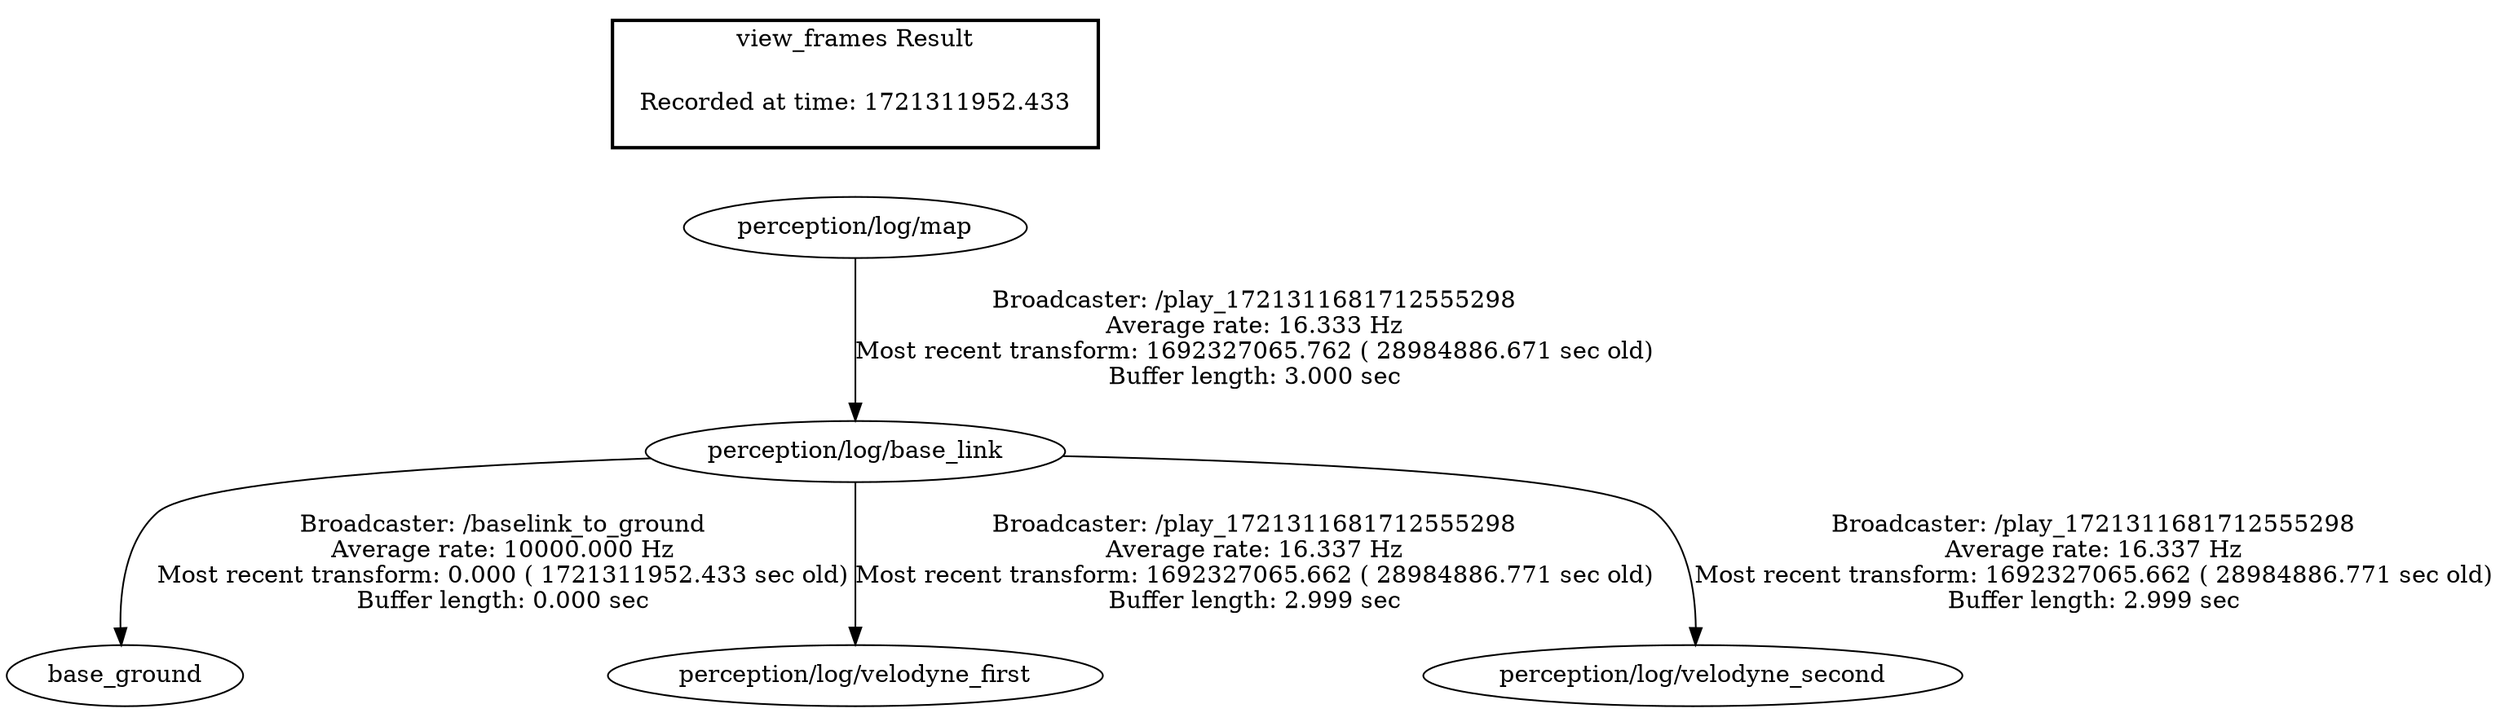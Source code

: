 digraph G {
"perception/log/base_link" -> "base_ground"[label="Broadcaster: /baselink_to_ground\nAverage rate: 10000.000 Hz\nMost recent transform: 0.000 ( 1721311952.433 sec old)\nBuffer length: 0.000 sec\n"];
"perception/log/map" -> "perception/log/base_link"[label="Broadcaster: /play_1721311681712555298\nAverage rate: 16.333 Hz\nMost recent transform: 1692327065.762 ( 28984886.671 sec old)\nBuffer length: 3.000 sec\n"];
"perception/log/base_link" -> "perception/log/velodyne_first"[label="Broadcaster: /play_1721311681712555298\nAverage rate: 16.337 Hz\nMost recent transform: 1692327065.662 ( 28984886.771 sec old)\nBuffer length: 2.999 sec\n"];
"perception/log/base_link" -> "perception/log/velodyne_second"[label="Broadcaster: /play_1721311681712555298\nAverage rate: 16.337 Hz\nMost recent transform: 1692327065.662 ( 28984886.771 sec old)\nBuffer length: 2.999 sec\n"];
edge [style=invis];
 subgraph cluster_legend { style=bold; color=black; label ="view_frames Result";
"Recorded at time: 1721311952.433"[ shape=plaintext ] ;
 }->"perception/log/map";
}